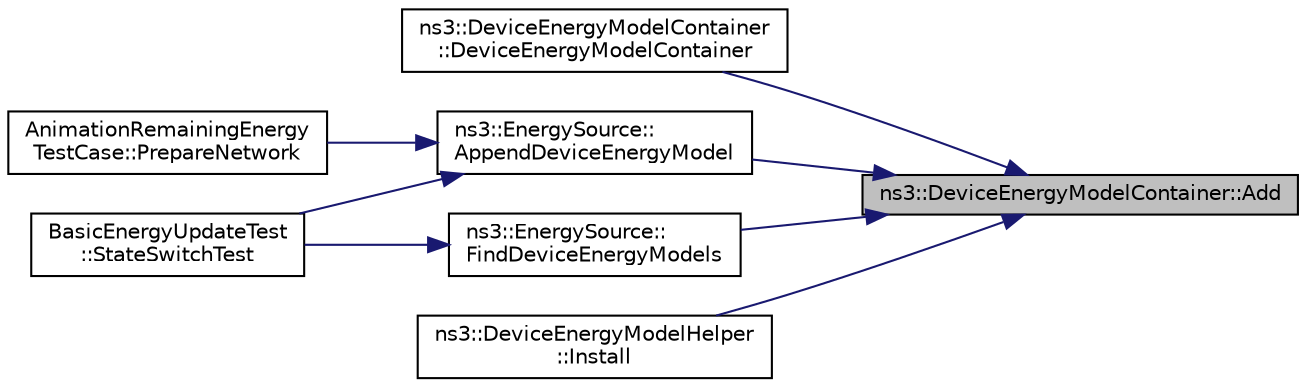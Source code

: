 digraph "ns3::DeviceEnergyModelContainer::Add"
{
 // LATEX_PDF_SIZE
  edge [fontname="Helvetica",fontsize="10",labelfontname="Helvetica",labelfontsize="10"];
  node [fontname="Helvetica",fontsize="10",shape=record];
  rankdir="RL";
  Node1 [label="ns3::DeviceEnergyModelContainer::Add",height=0.2,width=0.4,color="black", fillcolor="grey75", style="filled", fontcolor="black",tooltip=" "];
  Node1 -> Node2 [dir="back",color="midnightblue",fontsize="10",style="solid",fontname="Helvetica"];
  Node2 [label="ns3::DeviceEnergyModelContainer\l::DeviceEnergyModelContainer",height=0.2,width=0.4,color="black", fillcolor="white", style="filled",URL="$classns3_1_1_device_energy_model_container.html#ab66ed2cb3466eb3f379e90b8c3ef220b",tooltip=" "];
  Node1 -> Node3 [dir="back",color="midnightblue",fontsize="10",style="solid",fontname="Helvetica"];
  Node3 [label="ns3::EnergySource::\lAppendDeviceEnergyModel",height=0.2,width=0.4,color="black", fillcolor="white", style="filled",URL="$classns3_1_1_energy_source.html#a075fe242ae7523cc071752ab1b6b7c02",tooltip=" "];
  Node3 -> Node4 [dir="back",color="midnightblue",fontsize="10",style="solid",fontname="Helvetica"];
  Node4 [label="AnimationRemainingEnergy\lTestCase::PrepareNetwork",height=0.2,width=0.4,color="black", fillcolor="white", style="filled",URL="$class_animation_remaining_energy_test_case.html#a0b58006c5a7d9ebe7b8c918f4f214443",tooltip="Prepare network function."];
  Node3 -> Node5 [dir="back",color="midnightblue",fontsize="10",style="solid",fontname="Helvetica"];
  Node5 [label="BasicEnergyUpdateTest\l::StateSwitchTest",height=0.2,width=0.4,color="black", fillcolor="white", style="filled",URL="$class_basic_energy_update_test.html#ac28faac8cc32c522656387796dee83fc",tooltip=" "];
  Node1 -> Node6 [dir="back",color="midnightblue",fontsize="10",style="solid",fontname="Helvetica"];
  Node6 [label="ns3::EnergySource::\lFindDeviceEnergyModels",height=0.2,width=0.4,color="black", fillcolor="white", style="filled",URL="$classns3_1_1_energy_source.html#ad2be8bb25ea8bd09dc15f035fda7fd67",tooltip=" "];
  Node6 -> Node5 [dir="back",color="midnightblue",fontsize="10",style="solid",fontname="Helvetica"];
  Node1 -> Node7 [dir="back",color="midnightblue",fontsize="10",style="solid",fontname="Helvetica"];
  Node7 [label="ns3::DeviceEnergyModelHelper\l::Install",height=0.2,width=0.4,color="black", fillcolor="white", style="filled",URL="$classns3_1_1_device_energy_model_helper.html#a873f784a128ad796d8ddf3c93bb774ab",tooltip=" "];
}
